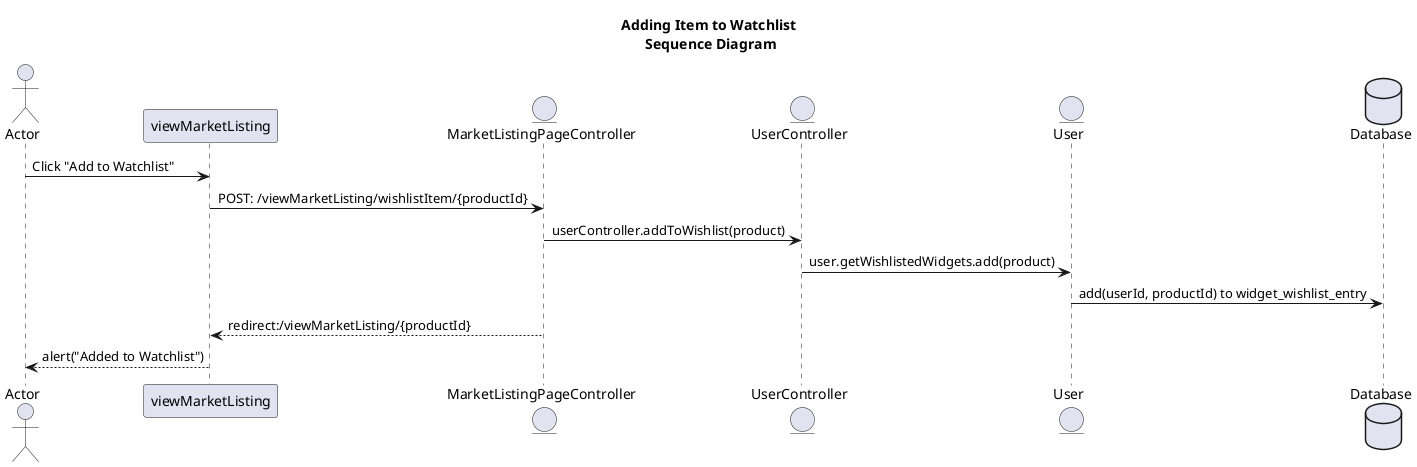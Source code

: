 @startuml
title     Adding Item to Watchlist \nSequence Diagram

actor          Actor                            as actor
participant    viewMarketListing                as viewMarketListing
entity         MarketListingPageController      as marketListController
entity         UserController                   as userController
entity         User                             as user
database       Database                         as database

actor                  ->     viewMarketListing       : Click "Add to Watchlist"
viewMarketListing      ->     marketListController    : POST: /viewMarketListing/wishlistItem/{productId}
marketListController   ->     userController          : userController.addToWishlist(product)
userController         ->     user                    : user.getWishlistedWidgets.add(product)
user                   ->     database                : add(userId, productId) to widget_wishlist_entry
marketListController   -->    viewMarketListing       : redirect:/viewMarketListing/{productId}
viewMarketListing      -->    actor                   : alert("Added to Watchlist")

@enduml